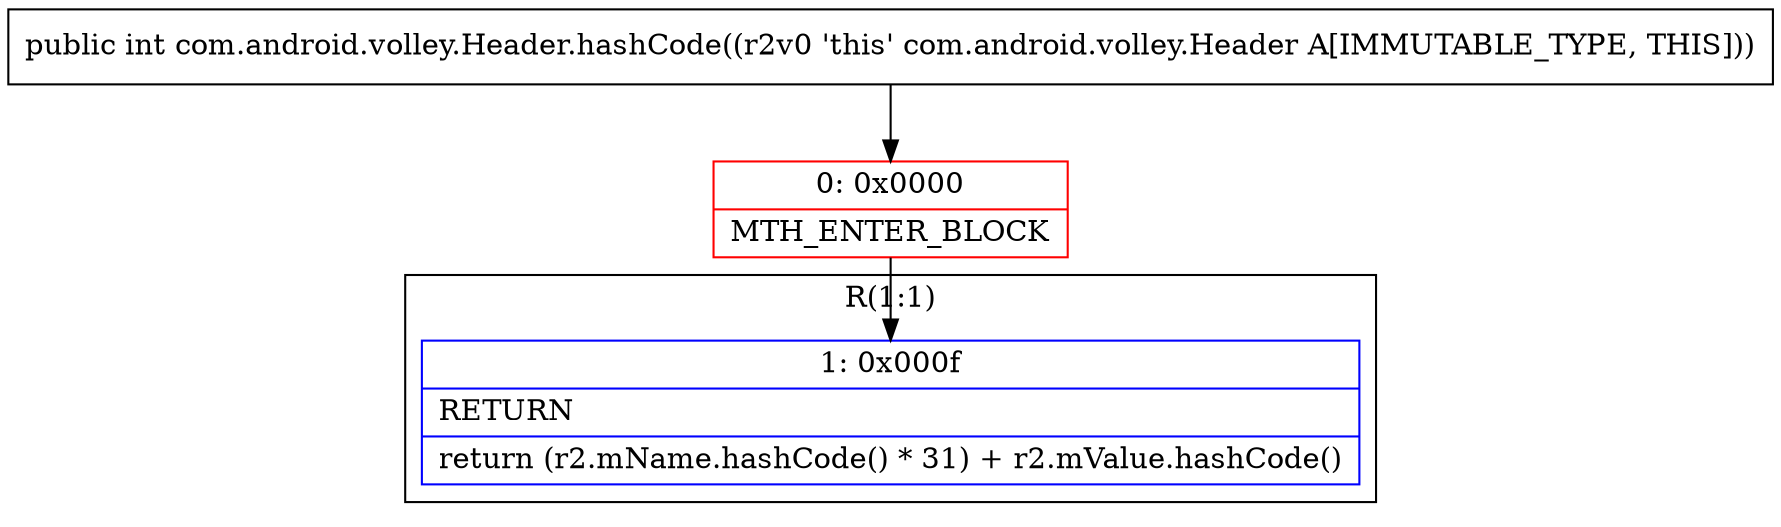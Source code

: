 digraph "CFG forcom.android.volley.Header.hashCode()I" {
subgraph cluster_Region_1738236497 {
label = "R(1:1)";
node [shape=record,color=blue];
Node_1 [shape=record,label="{1\:\ 0x000f|RETURN\l|return (r2.mName.hashCode() * 31) + r2.mValue.hashCode()\l}"];
}
Node_0 [shape=record,color=red,label="{0\:\ 0x0000|MTH_ENTER_BLOCK\l}"];
MethodNode[shape=record,label="{public int com.android.volley.Header.hashCode((r2v0 'this' com.android.volley.Header A[IMMUTABLE_TYPE, THIS])) }"];
MethodNode -> Node_0;
Node_0 -> Node_1;
}

